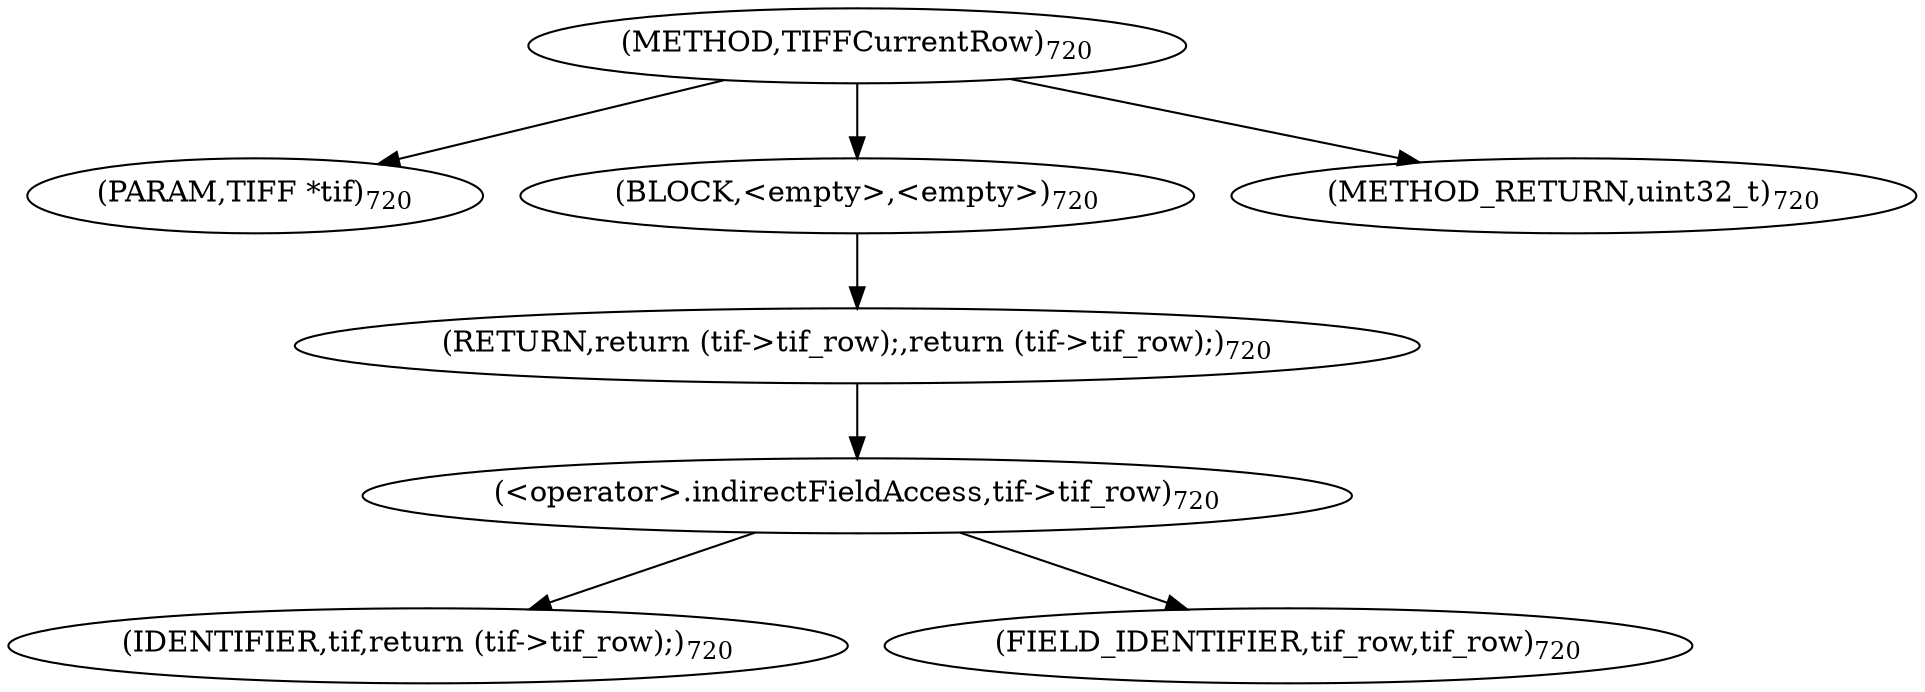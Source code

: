 digraph "TIFFCurrentRow" {  
"1538" [label = <(METHOD,TIFFCurrentRow)<SUB>720</SUB>> ]
"1539" [label = <(PARAM,TIFF *tif)<SUB>720</SUB>> ]
"1540" [label = <(BLOCK,&lt;empty&gt;,&lt;empty&gt;)<SUB>720</SUB>> ]
"1541" [label = <(RETURN,return (tif-&gt;tif_row);,return (tif-&gt;tif_row);)<SUB>720</SUB>> ]
"1542" [label = <(&lt;operator&gt;.indirectFieldAccess,tif-&gt;tif_row)<SUB>720</SUB>> ]
"1543" [label = <(IDENTIFIER,tif,return (tif-&gt;tif_row);)<SUB>720</SUB>> ]
"1544" [label = <(FIELD_IDENTIFIER,tif_row,tif_row)<SUB>720</SUB>> ]
"1545" [label = <(METHOD_RETURN,uint32_t)<SUB>720</SUB>> ]
  "1538" -> "1539" 
  "1538" -> "1540" 
  "1538" -> "1545" 
  "1540" -> "1541" 
  "1541" -> "1542" 
  "1542" -> "1543" 
  "1542" -> "1544" 
}
